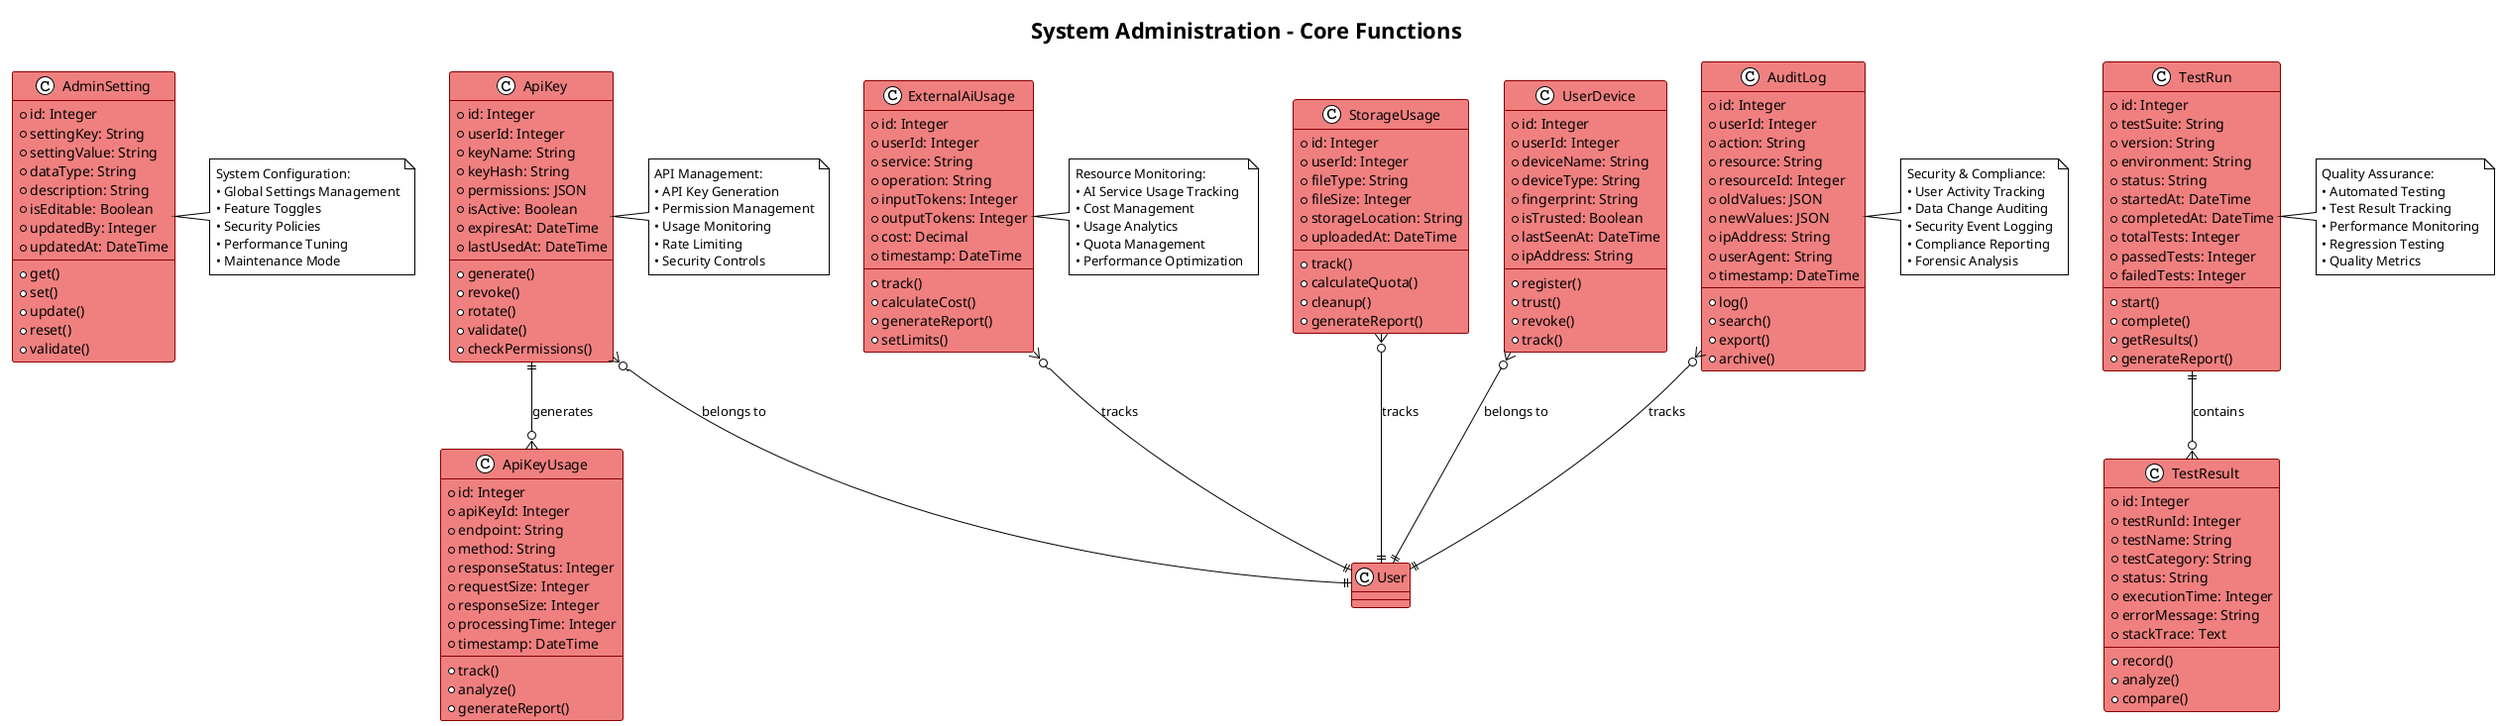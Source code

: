 @startuml System Administration - Simplified
!theme plain
skinparam backgroundColor white
skinparam classBackgroundColor lightcoral
skinparam classBorderColor darkred

title System Administration - Core Functions

class AdminSetting {
  +id: Integer
  +settingKey: String
  +settingValue: String
  +dataType: String
  +description: String
  +isEditable: Boolean
  +updatedBy: Integer
  +updatedAt: DateTime
  --
  +get()
  +set()
  +update()
  +reset()
  +validate()
}

class AuditLog {
  +id: Integer
  +userId: Integer
  +action: String
  +resource: String
  +resourceId: Integer
  +oldValues: JSON
  +newValues: JSON
  +ipAddress: String
  +userAgent: String
  +timestamp: DateTime
  --
  +log()
  +search()
  +export()
  +archive()
}

class ApiKey {
  +id: Integer
  +userId: Integer
  +keyName: String
  +keyHash: String
  +permissions: JSON
  +isActive: Boolean
  +expiresAt: DateTime
  +lastUsedAt: DateTime
  --
  +generate()
  +revoke()
  +rotate()
  +validate()
  +checkPermissions()
}

class ApiKeyUsage {
  +id: Integer
  +apiKeyId: Integer
  +endpoint: String
  +method: String
  +responseStatus: Integer
  +requestSize: Integer
  +responseSize: Integer
  +processingTime: Integer
  +timestamp: DateTime
  --
  +track()
  +analyze()
  +generateReport()
}

class TestRun {
  +id: Integer
  +testSuite: String
  +version: String
  +environment: String
  +status: String
  +startedAt: DateTime
  +completedAt: DateTime
  +totalTests: Integer
  +passedTests: Integer
  +failedTests: Integer
  --
  +start()
  +complete()
  +getResults()
  +generateReport()
}

class TestResult {
  +id: Integer
  +testRunId: Integer
  +testName: String
  +testCategory: String
  +status: String
  +executionTime: Integer
  +errorMessage: String
  +stackTrace: Text
  --
  +record()
  +analyze()
  +compare()
}

class ExternalAiUsage {
  +id: Integer
  +userId: Integer
  +service: String
  +operation: String
  +inputTokens: Integer
  +outputTokens: Integer
  +cost: Decimal
  +timestamp: DateTime
  --
  +track()
  +calculateCost()
  +generateReport()
  +setLimits()
}

class StorageUsage {
  +id: Integer
  +userId: Integer
  +fileType: String
  +fileSize: Integer
  +storageLocation: String
  +uploadedAt: DateTime
  --
  +track()
  +calculateQuota()
  +cleanup()
  +generateReport()
}

class UserDevice {
  +id: Integer
  +userId: Integer
  +deviceName: String
  +deviceType: String
  +fingerprint: String
  +isTrusted: Boolean
  +lastSeenAt: DateTime
  +ipAddress: String
  --
  +register()
  +trust()
  +revoke()
  +track()
}

' Relationships
ApiKey ||--o{ ApiKeyUsage : "generates"
TestRun ||--o{ TestResult : "contains"
AuditLog }o--|| User : "tracks"
ApiKey }o--|| User : "belongs to"
ExternalAiUsage }o--|| User : "tracks"
StorageUsage }o--|| User : "tracks"
UserDevice }o--|| User : "belongs to"

' Core Administration Flow
note right of AdminSetting
  System Configuration:
  • Global Settings Management
  • Feature Toggles
  • Security Policies
  • Performance Tuning
  • Maintenance Mode
end note

note right of AuditLog
  Security & Compliance:
  • User Activity Tracking
  • Data Change Auditing
  • Security Event Logging
  • Compliance Reporting
  • Forensic Analysis
end note

note right of ApiKey
  API Management:
  • API Key Generation
  • Permission Management
  • Usage Monitoring
  • Rate Limiting
  • Security Controls
end note

note right of TestRun
  Quality Assurance:
  • Automated Testing
  • Test Result Tracking
  • Performance Monitoring
  • Regression Testing
  • Quality Metrics
end note

note right of ExternalAiUsage
  Resource Monitoring:
  • AI Service Usage Tracking
  • Cost Management
  • Usage Analytics
  • Quota Management
  • Performance Optimization
end note

@enduml

